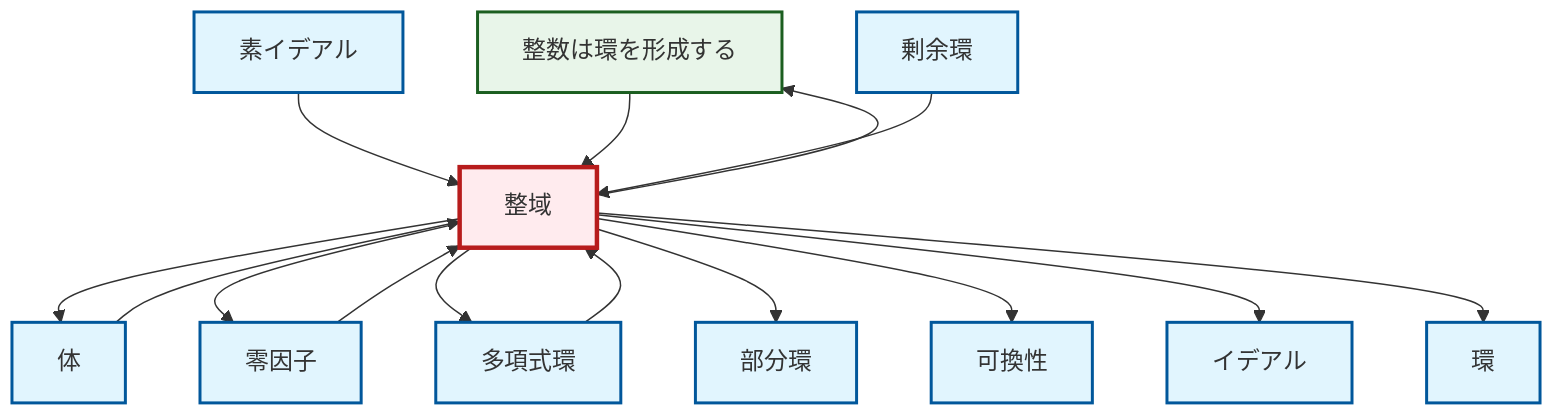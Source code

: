 graph TD
    classDef definition fill:#e1f5fe,stroke:#01579b,stroke-width:2px
    classDef theorem fill:#f3e5f5,stroke:#4a148c,stroke-width:2px
    classDef axiom fill:#fff3e0,stroke:#e65100,stroke-width:2px
    classDef example fill:#e8f5e9,stroke:#1b5e20,stroke-width:2px
    classDef current fill:#ffebee,stroke:#b71c1c,stroke-width:3px
    def-subring["部分環"]:::definition
    def-commutativity["可換性"]:::definition
    ex-integers-ring["整数は環を形成する"]:::example
    def-ideal["イデアル"]:::definition
    def-integral-domain["整域"]:::definition
    def-polynomial-ring["多項式環"]:::definition
    def-field["体"]:::definition
    def-prime-ideal["素イデアル"]:::definition
    def-ring["環"]:::definition
    def-zero-divisor["零因子"]:::definition
    def-quotient-ring["剰余環"]:::definition
    def-integral-domain --> def-field
    def-integral-domain --> def-zero-divisor
    def-prime-ideal --> def-integral-domain
    def-polynomial-ring --> def-integral-domain
    def-integral-domain --> ex-integers-ring
    def-field --> def-integral-domain
    def-integral-domain --> def-polynomial-ring
    def-integral-domain --> def-subring
    def-zero-divisor --> def-integral-domain
    ex-integers-ring --> def-integral-domain
    def-integral-domain --> def-commutativity
    def-integral-domain --> def-ideal
    def-quotient-ring --> def-integral-domain
    def-integral-domain --> def-ring
    class def-integral-domain current
